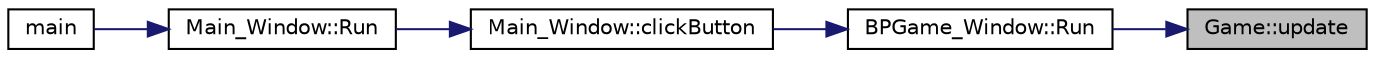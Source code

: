 digraph "Game::update"
{
 // LATEX_PDF_SIZE
  edge [fontname="Helvetica",fontsize="10",labelfontname="Helvetica",labelfontsize="10"];
  node [fontname="Helvetica",fontsize="10",shape=record];
  rankdir="RL";
  Node1 [label="Game::update",height=0.2,width=0.4,color="black", fillcolor="grey75", style="filled", fontcolor="black",tooltip=" "];
  Node1 -> Node2 [dir="back",color="midnightblue",fontsize="10",style="solid",fontname="Helvetica"];
  Node2 [label="BPGame_Window::Run",height=0.2,width=0.4,color="black", fillcolor="white", style="filled",URL="$classBPGame__Window.html#af16ea50673729421b824d00b57769c7b",tooltip="Run the window for the BP Game."];
  Node2 -> Node3 [dir="back",color="midnightblue",fontsize="10",style="solid",fontname="Helvetica"];
  Node3 [label="Main_Window::clickButton",height=0.2,width=0.4,color="black", fillcolor="white", style="filled",URL="$classMain__Window.html#a502bce91d1c3e08d193eb817c9b79f00",tooltip="It is called if the mouse is left clicked, and changes the window if the click was over a button."];
  Node3 -> Node4 [dir="back",color="midnightblue",fontsize="10",style="solid",fontname="Helvetica"];
  Node4 [label="Main_Window::Run",height=0.2,width=0.4,color="black", fillcolor="white", style="filled",URL="$classMain__Window.html#ae90070ea093f89d1f207b686e6e569a3",tooltip="Initializes the menu window."];
  Node4 -> Node5 [dir="back",color="midnightblue",fontsize="10",style="solid",fontname="Helvetica"];
  Node5 [label="main",height=0.2,width=0.4,color="black", fillcolor="white", style="filled",URL="$main_8cpp.html#ae66f6b31b5ad750f1fe042a706a4e3d4",tooltip=" "];
}
